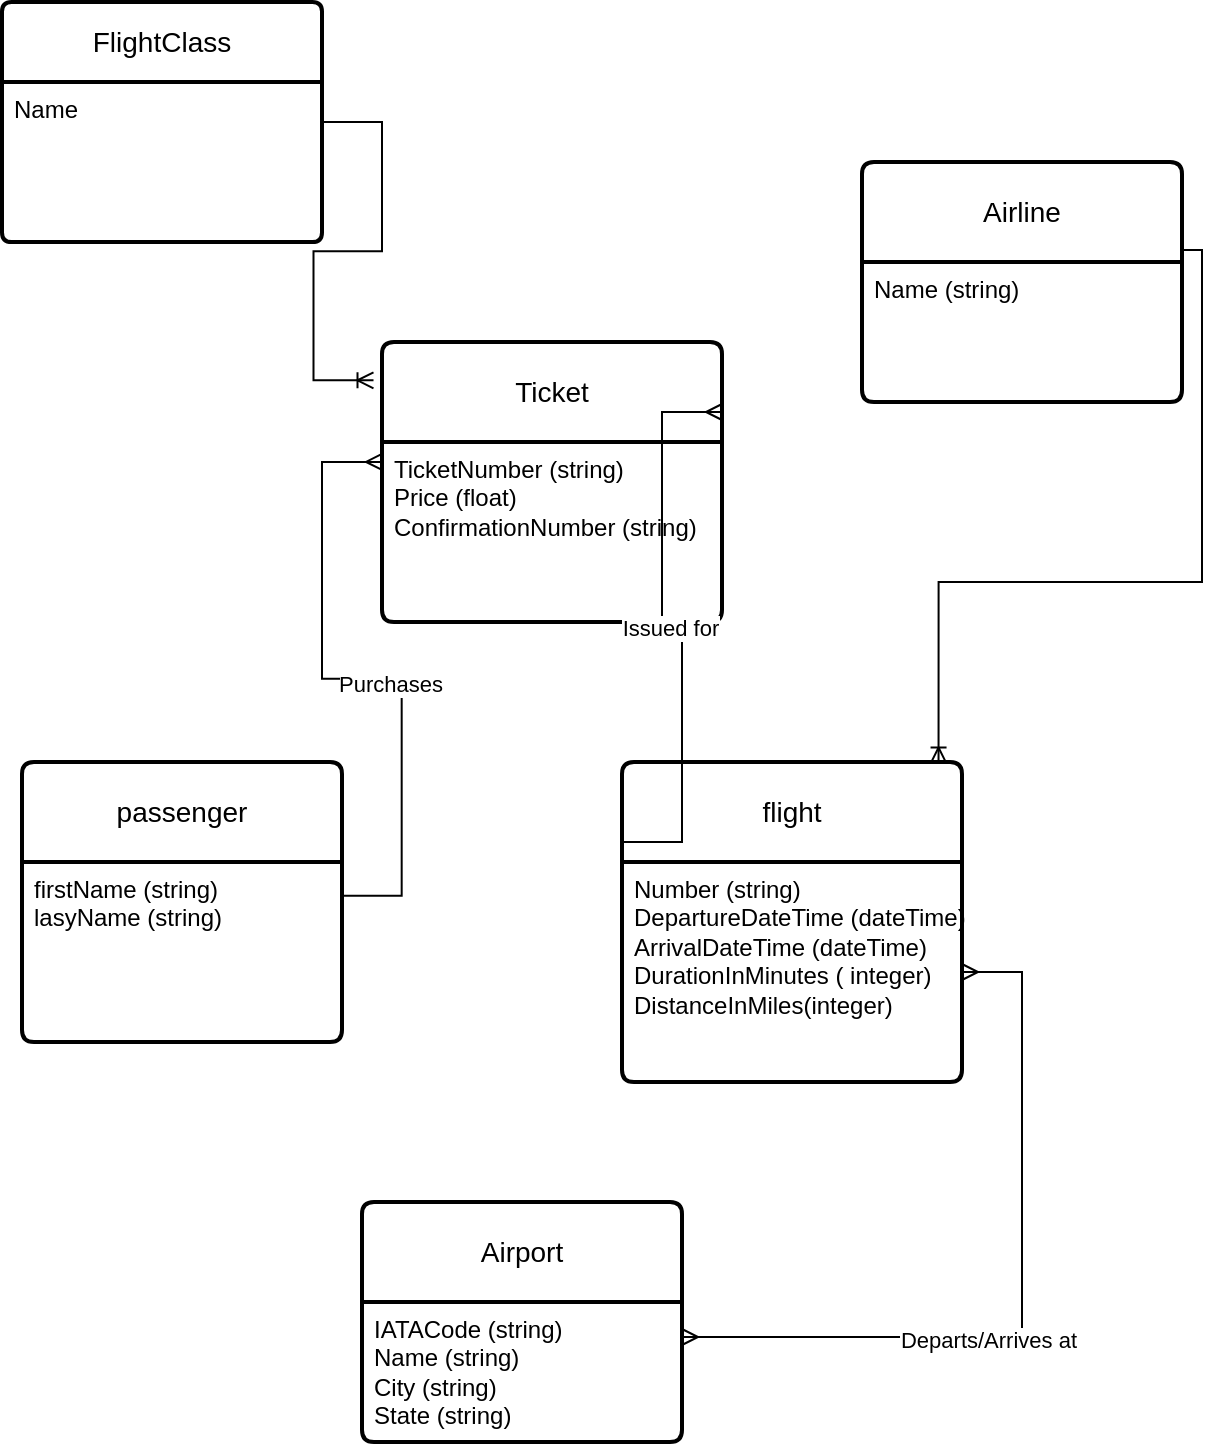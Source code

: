 <mxfile version="21.3.8" type="github">
  <diagram name="Page-1" id="kTs1BXnxle4srhBuTnBa">
    <mxGraphModel dx="2352" dy="1641" grid="1" gridSize="10" guides="1" tooltips="1" connect="1" arrows="1" fold="1" page="1" pageScale="1" pageWidth="850" pageHeight="1100" math="0" shadow="0">
      <root>
        <mxCell id="0" />
        <mxCell id="1" parent="0" />
        <mxCell id="b4NQY05Y5RJPFfe3UuMa-1" value="passenger" style="swimlane;childLayout=stackLayout;horizontal=1;startSize=50;horizontalStack=0;rounded=1;fontSize=14;fontStyle=0;strokeWidth=2;resizeParent=0;resizeLast=1;shadow=0;dashed=0;align=center;arcSize=4;whiteSpace=wrap;html=1;" parent="1" vertex="1">
          <mxGeometry x="-130" y="60" width="160" height="140" as="geometry" />
        </mxCell>
        <mxCell id="b4NQY05Y5RJPFfe3UuMa-2" value="firstName (string)&lt;br&gt;lasyName (string)" style="align=left;strokeColor=none;fillColor=none;spacingLeft=4;fontSize=12;verticalAlign=top;resizable=0;rotatable=0;part=1;html=1;" parent="b4NQY05Y5RJPFfe3UuMa-1" vertex="1">
          <mxGeometry y="50" width="160" height="90" as="geometry" />
        </mxCell>
        <mxCell id="b4NQY05Y5RJPFfe3UuMa-3" value="flight" style="swimlane;childLayout=stackLayout;horizontal=1;startSize=50;horizontalStack=0;rounded=1;fontSize=14;fontStyle=0;strokeWidth=2;resizeParent=0;resizeLast=1;shadow=0;dashed=0;align=center;arcSize=4;whiteSpace=wrap;html=1;" parent="1" vertex="1">
          <mxGeometry x="170" y="60" width="170" height="160" as="geometry" />
        </mxCell>
        <mxCell id="b4NQY05Y5RJPFfe3UuMa-4" value="Number (string)&lt;br&gt;DepartureDateTime (dateTime)&lt;br&gt;ArrivalDateTime (dateTime)&lt;br&gt;DurationInMinutes ( integer)&lt;br&gt;DistanceInMiles(integer)&lt;br&gt;" style="align=left;strokeColor=none;fillColor=none;spacingLeft=4;fontSize=12;verticalAlign=top;resizable=0;rotatable=0;part=1;html=1;" parent="b4NQY05Y5RJPFfe3UuMa-3" vertex="1">
          <mxGeometry y="50" width="170" height="110" as="geometry" />
        </mxCell>
        <mxCell id="b4NQY05Y5RJPFfe3UuMa-10" value="Airport" style="swimlane;childLayout=stackLayout;horizontal=1;startSize=50;horizontalStack=0;rounded=1;fontSize=14;fontStyle=0;strokeWidth=2;resizeParent=0;resizeLast=1;shadow=0;dashed=0;align=center;arcSize=4;whiteSpace=wrap;html=1;" parent="1" vertex="1">
          <mxGeometry x="40" y="280" width="160" height="120" as="geometry" />
        </mxCell>
        <mxCell id="b4NQY05Y5RJPFfe3UuMa-11" value="IATACode (string)&lt;br&gt;Name (string)&lt;br&gt;City (string)&lt;br&gt;State (string)" style="align=left;strokeColor=none;fillColor=none;spacingLeft=4;fontSize=12;verticalAlign=top;resizable=0;rotatable=0;part=1;html=1;" parent="b4NQY05Y5RJPFfe3UuMa-10" vertex="1">
          <mxGeometry y="50" width="160" height="70" as="geometry" />
        </mxCell>
        <mxCell id="b4NQY05Y5RJPFfe3UuMa-12" value="" style="edgeStyle=entityRelationEdgeStyle;fontSize=12;html=1;endArrow=ERmany;startArrow=ERmany;rounded=0;exitX=1;exitY=0.25;exitDx=0;exitDy=0;" parent="1" source="b4NQY05Y5RJPFfe3UuMa-11" target="b4NQY05Y5RJPFfe3UuMa-4" edge="1">
          <mxGeometry width="100" height="100" relative="1" as="geometry">
            <mxPoint x="220" y="380" as="sourcePoint" />
            <mxPoint x="320" y="280" as="targetPoint" />
          </mxGeometry>
        </mxCell>
        <mxCell id="b4NQY05Y5RJPFfe3UuMa-13" value="Departs/Arrives at" style="edgeLabel;html=1;align=center;verticalAlign=middle;resizable=0;points=[];" parent="b4NQY05Y5RJPFfe3UuMa-12" vertex="1" connectable="0">
          <mxGeometry x="-0.201" y="-1" relative="1" as="geometry">
            <mxPoint as="offset" />
          </mxGeometry>
        </mxCell>
        <mxCell id="b4NQY05Y5RJPFfe3UuMa-14" value="Ticket" style="swimlane;childLayout=stackLayout;horizontal=1;startSize=50;horizontalStack=0;rounded=1;fontSize=14;fontStyle=0;strokeWidth=2;resizeParent=0;resizeLast=1;shadow=0;dashed=0;align=center;arcSize=4;whiteSpace=wrap;html=1;" parent="1" vertex="1">
          <mxGeometry x="50" y="-150" width="170" height="140" as="geometry" />
        </mxCell>
        <mxCell id="b4NQY05Y5RJPFfe3UuMa-15" value="TicketNumber (string)&lt;br&gt;Price (float)&lt;br&gt;ConfirmationNumber (string)" style="align=left;strokeColor=none;fillColor=none;spacingLeft=4;fontSize=12;verticalAlign=top;resizable=0;rotatable=0;part=1;html=1;" parent="b4NQY05Y5RJPFfe3UuMa-14" vertex="1">
          <mxGeometry y="50" width="170" height="90" as="geometry" />
        </mxCell>
        <mxCell id="b4NQY05Y5RJPFfe3UuMa-17" value="" style="edgeStyle=entityRelationEdgeStyle;fontSize=12;html=1;endArrow=ERmany;startArrow=baseDash;rounded=0;exitX=0.999;exitY=0.187;exitDx=0;exitDy=0;exitPerimeter=0;entryX=0;entryY=0.111;entryDx=0;entryDy=0;entryPerimeter=0;startFill=0;" parent="1" source="b4NQY05Y5RJPFfe3UuMa-2" target="b4NQY05Y5RJPFfe3UuMa-15" edge="1">
          <mxGeometry width="100" height="100" relative="1" as="geometry">
            <mxPoint x="50" y="210" as="sourcePoint" />
            <mxPoint x="150" y="110" as="targetPoint" />
          </mxGeometry>
        </mxCell>
        <mxCell id="b4NQY05Y5RJPFfe3UuMa-18" value="Purchases" style="edgeLabel;html=1;align=center;verticalAlign=middle;resizable=0;points=[];" parent="b4NQY05Y5RJPFfe3UuMa-17" vertex="1" connectable="0">
          <mxGeometry x="-0.083" y="2" relative="1" as="geometry">
            <mxPoint as="offset" />
          </mxGeometry>
        </mxCell>
        <mxCell id="b4NQY05Y5RJPFfe3UuMa-20" value="" style="edgeStyle=entityRelationEdgeStyle;fontSize=12;html=1;endArrow=baseDash;startArrow=ERmany;rounded=0;exitX=1;exitY=0.25;exitDx=0;exitDy=0;entryX=0;entryY=0.25;entryDx=0;entryDy=0;endFill=0;" parent="1" source="b4NQY05Y5RJPFfe3UuMa-14" target="b4NQY05Y5RJPFfe3UuMa-3" edge="1">
          <mxGeometry width="100" height="100" relative="1" as="geometry">
            <mxPoint x="370" y="-110" as="sourcePoint" />
            <mxPoint x="580" y="-90" as="targetPoint" />
          </mxGeometry>
        </mxCell>
        <mxCell id="b4NQY05Y5RJPFfe3UuMa-21" value="Issued for" style="edgeLabel;html=1;align=center;verticalAlign=middle;resizable=0;points=[];" parent="b4NQY05Y5RJPFfe3UuMa-20" vertex="1" connectable="0">
          <mxGeometry x="-0.008" relative="1" as="geometry">
            <mxPoint as="offset" />
          </mxGeometry>
        </mxCell>
        <mxCell id="b4NQY05Y5RJPFfe3UuMa-23" value="Airline" style="swimlane;childLayout=stackLayout;horizontal=1;startSize=50;horizontalStack=0;rounded=1;fontSize=14;fontStyle=0;strokeWidth=2;resizeParent=0;resizeLast=1;shadow=0;dashed=0;align=center;arcSize=4;whiteSpace=wrap;html=1;" parent="1" vertex="1">
          <mxGeometry x="290" y="-240" width="160" height="120" as="geometry" />
        </mxCell>
        <mxCell id="b4NQY05Y5RJPFfe3UuMa-24" value="Name (string)" style="align=left;strokeColor=none;fillColor=none;spacingLeft=4;fontSize=12;verticalAlign=top;resizable=0;rotatable=0;part=1;html=1;" parent="b4NQY05Y5RJPFfe3UuMa-23" vertex="1">
          <mxGeometry y="50" width="160" height="70" as="geometry" />
        </mxCell>
        <mxCell id="b4NQY05Y5RJPFfe3UuMa-25" value="" style="edgeStyle=orthogonalEdgeStyle;fontSize=12;html=1;endArrow=ERoneToMany;rounded=0;exitX=0.996;exitY=0.367;exitDx=0;exitDy=0;exitPerimeter=0;entryX=0.931;entryY=0.005;entryDx=0;entryDy=0;entryPerimeter=0;elbow=vertical;" parent="1" source="b4NQY05Y5RJPFfe3UuMa-23" target="b4NQY05Y5RJPFfe3UuMa-3" edge="1">
          <mxGeometry width="100" height="100" relative="1" as="geometry">
            <mxPoint x="640" y="-70" as="sourcePoint" />
            <mxPoint x="680" y="70" as="targetPoint" />
          </mxGeometry>
        </mxCell>
        <mxCell id="ynqizoqzJBHflSyzHw56-1" value="FlightClass" style="swimlane;childLayout=stackLayout;horizontal=1;startSize=40;horizontalStack=0;rounded=1;fontSize=14;fontStyle=0;strokeWidth=2;resizeParent=0;resizeLast=1;shadow=0;dashed=0;align=center;arcSize=4;whiteSpace=wrap;html=1;" vertex="1" parent="1">
          <mxGeometry x="-140" y="-320" width="160" height="120" as="geometry" />
        </mxCell>
        <mxCell id="ynqizoqzJBHflSyzHw56-2" value="Name&amp;nbsp;" style="align=left;strokeColor=none;fillColor=none;spacingLeft=4;fontSize=12;verticalAlign=top;resizable=0;rotatable=0;part=1;html=1;" vertex="1" parent="ynqizoqzJBHflSyzHw56-1">
          <mxGeometry y="40" width="160" height="80" as="geometry" />
        </mxCell>
        <mxCell id="ynqizoqzJBHflSyzHw56-3" value="" style="edgeStyle=entityRelationEdgeStyle;fontSize=12;html=1;endArrow=ERoneToMany;rounded=0;exitX=1;exitY=0.25;exitDx=0;exitDy=0;entryX=-0.025;entryY=0.137;entryDx=0;entryDy=0;entryPerimeter=0;" edge="1" parent="1" source="ynqizoqzJBHflSyzHw56-2" target="b4NQY05Y5RJPFfe3UuMa-14">
          <mxGeometry width="100" height="100" relative="1" as="geometry">
            <mxPoint x="170" y="-180" as="sourcePoint" />
            <mxPoint x="270" y="-280" as="targetPoint" />
          </mxGeometry>
        </mxCell>
      </root>
    </mxGraphModel>
  </diagram>
</mxfile>
